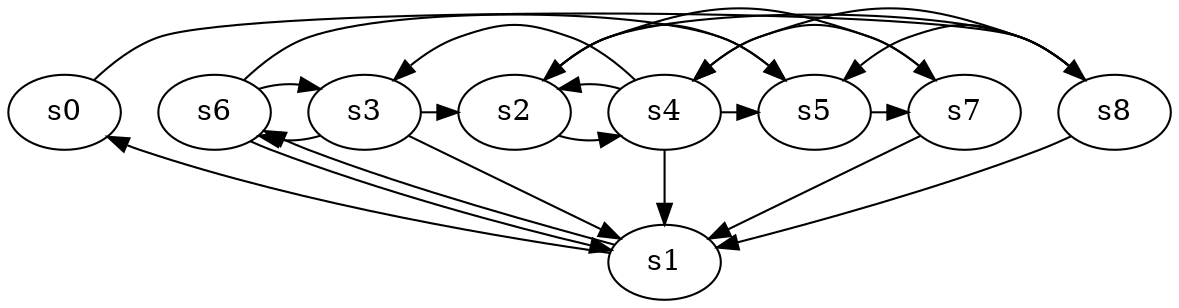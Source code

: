 digraph game_0947_complex_9 {
    s0 [name="s0", player=1];
    s1 [name="s1", player=0];
    s2 [name="s2", player=1];
    s3 [name="s3", player=0];
    s4 [name="s4", player=0];
    s5 [name="s5", player=1];
    s6 [name="s6", player=1];
    s7 [name="s7", player=1];
    s8 [name="s8", player=0];

    s0 -> s8 [constraint="!(time % 2 == 1)"];
    s1 -> s0 [constraint="time % 3 == 1 && time % 5 == 1"];
    s1 -> s6 [constraint="time % 5 == 0"];
    s2 -> s4 [constraint="time % 4 == 3 || time % 2 == 0"];
    s2 -> s5 [constraint="time % 3 == 2 && time % 4 == 2"];
    s2 -> s7 [constraint="time % 3 == 0 || time % 3 == 2"];
    s3 -> s1 [constraint="time % 4 == 1 || time % 3 == 0"];
    s3 -> s2 [constraint="time % 3 == 1 || time % 4 == 3"];
    s3 -> s6 [constraint="time % 5 == 3"];
    s4 -> s1;
    s4 -> s2 [constraint="time % 3 == 1"];
    s4 -> s3 [constraint="time % 4 == 0 && time % 4 == 3"];
    s4 -> s5 [constraint="time % 2 == 1"];
    s5 -> s7 [constraint="time % 3 == 0 && time % 3 == 1"];
    s6 -> s1 [constraint="time % 3 == 1 && time % 3 == 0"];
    s6 -> s3 [constraint="time % 2 == 0 && time % 4 == 1"];
    s6 -> s5 [constraint="time == 3 || time == 4 || time == 6 || time == 13"];
    s7 -> s1 [constraint="time % 4 == 0 || time % 4 == 0"];
    s7 -> s4 [constraint="time % 5 == 3 || time % 2 == 0"];
    s8 -> s1 [constraint="time % 3 == 1 && time % 3 == 0"];
    s8 -> s2 [constraint="time % 3 == 2 || time % 3 == 0"];
    s8 -> s4 [constraint="!(time % 4 == 1)"];
    s8 -> s5 [constraint="time % 3 == 0 && time % 4 == 3"];
}
